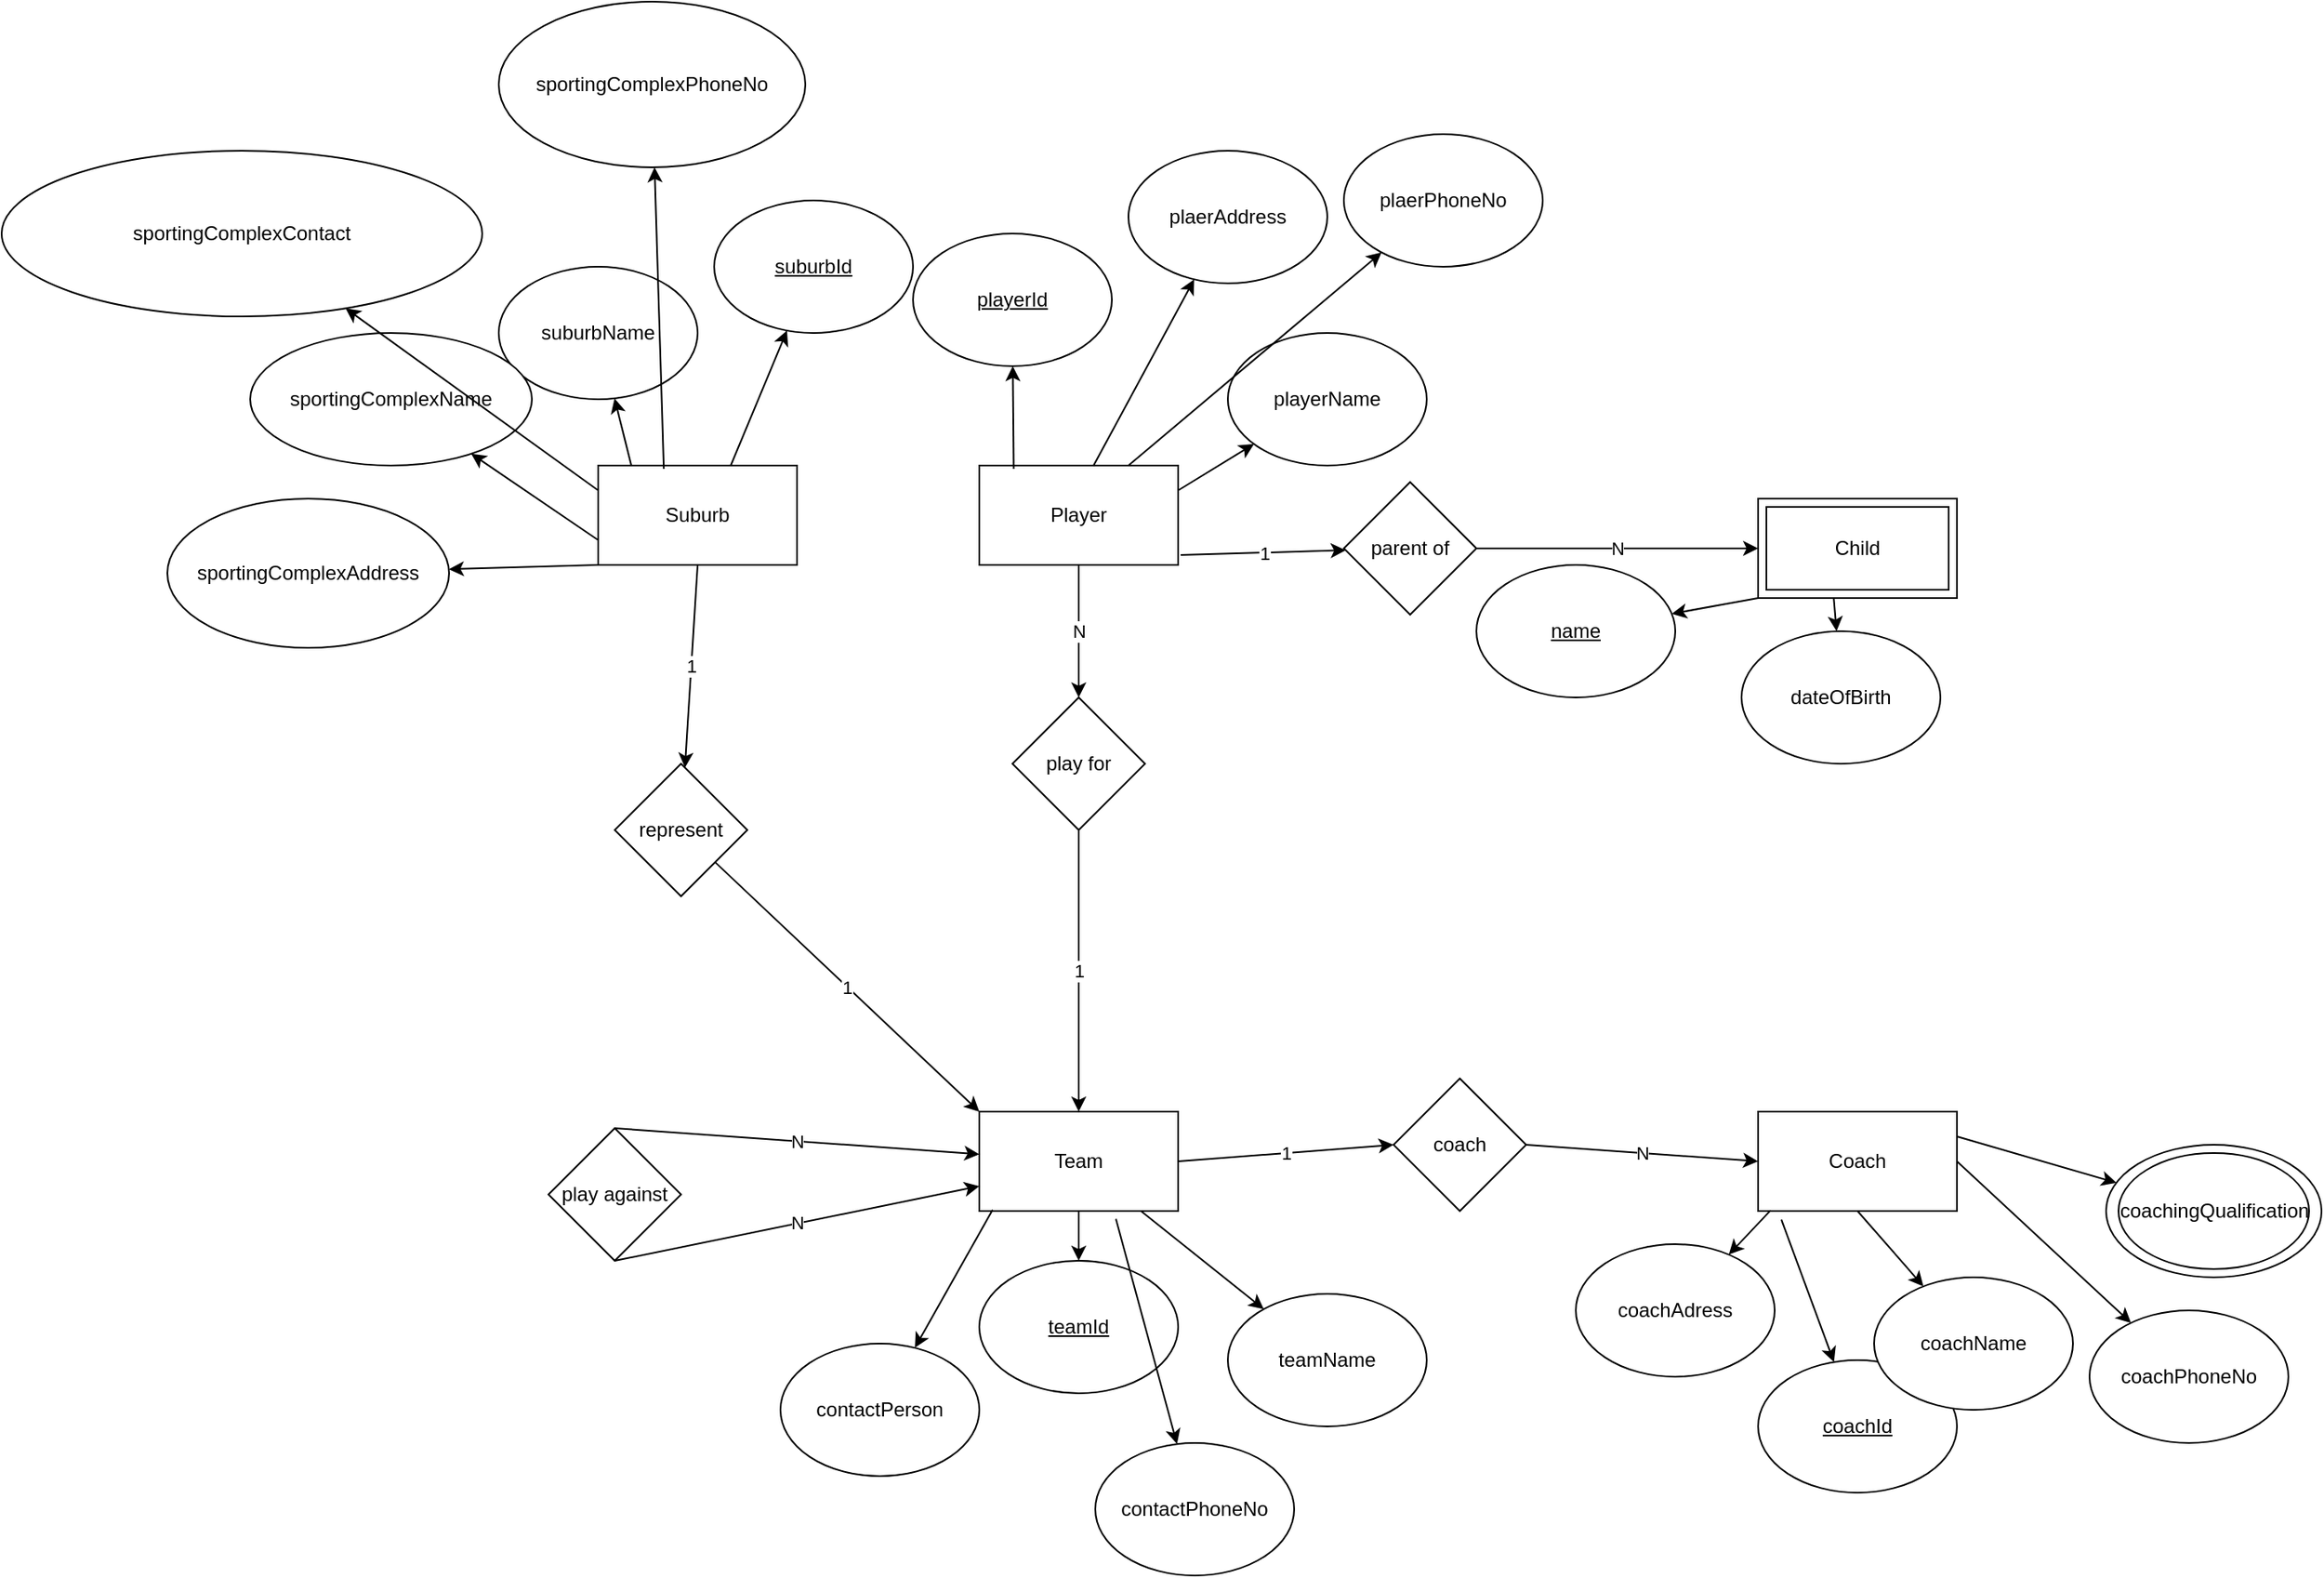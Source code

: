 <mxfile>
    <diagram id="M8AUKMXRQQVSd0Wptf4n" name="Page-1">
        <mxGraphModel dx="2047" dy="2015" grid="1" gridSize="10" guides="1" tooltips="1" connect="1" arrows="1" fold="1" page="1" pageScale="1" pageWidth="850" pageHeight="1100" math="0" shadow="0">
            <root>
                <mxCell id="0"/>
                <mxCell id="1" parent="0"/>
                <mxCell id="2" value="Suburb" style="rounded=0;whiteSpace=wrap;html=1;" vertex="1" parent="1">
                    <mxGeometry x="360" y="250" width="120" height="60" as="geometry"/>
                </mxCell>
                <mxCell id="3" value="Player" style="rounded=0;whiteSpace=wrap;html=1;" vertex="1" parent="1">
                    <mxGeometry x="590" y="250" width="120" height="60" as="geometry"/>
                </mxCell>
                <mxCell id="4" value="Child" style="rounded=0;whiteSpace=wrap;html=1;" vertex="1" parent="1">
                    <mxGeometry x="1060" y="270" width="120" height="60" as="geometry"/>
                </mxCell>
                <mxCell id="5" value="Child" style="rounded=0;whiteSpace=wrap;html=1;" vertex="1" parent="1">
                    <mxGeometry x="1060" y="270" width="120" height="60" as="geometry"/>
                </mxCell>
                <mxCell id="6" value="Team" style="rounded=0;whiteSpace=wrap;html=1;" vertex="1" parent="1">
                    <mxGeometry x="590" y="640" width="120" height="60" as="geometry"/>
                </mxCell>
                <mxCell id="8" value="Coach" style="rounded=0;whiteSpace=wrap;html=1;" vertex="1" parent="1">
                    <mxGeometry x="1060" y="640" width="120" height="60" as="geometry"/>
                </mxCell>
                <mxCell id="9" value="" style="endArrow=classic;html=1;" edge="1" parent="1" target="10">
                    <mxGeometry width="50" height="50" relative="1" as="geometry">
                        <mxPoint x="440" y="250" as="sourcePoint"/>
                        <mxPoint x="450" y="170" as="targetPoint"/>
                    </mxGeometry>
                </mxCell>
                <mxCell id="10" value="&lt;u&gt;suburbId&lt;/u&gt;" style="ellipse;whiteSpace=wrap;html=1;" vertex="1" parent="1">
                    <mxGeometry x="430" y="90" width="120" height="80" as="geometry"/>
                </mxCell>
                <mxCell id="11" value="" style="endArrow=classic;html=1;" edge="1" parent="1" target="12">
                    <mxGeometry width="50" height="50" relative="1" as="geometry">
                        <mxPoint x="380" y="250" as="sourcePoint"/>
                        <mxPoint x="360" y="170" as="targetPoint"/>
                    </mxGeometry>
                </mxCell>
                <mxCell id="12" value="suburbName" style="ellipse;whiteSpace=wrap;html=1;" vertex="1" parent="1">
                    <mxGeometry x="300" y="130" width="120" height="80" as="geometry"/>
                </mxCell>
                <mxCell id="13" value="" style="endArrow=classic;html=1;exitX=0;exitY=0.75;exitDx=0;exitDy=0;" edge="1" parent="1" source="2" target="14">
                    <mxGeometry width="50" height="50" relative="1" as="geometry">
                        <mxPoint x="410" y="310" as="sourcePoint"/>
                        <mxPoint x="260" y="210" as="targetPoint"/>
                    </mxGeometry>
                </mxCell>
                <mxCell id="14" value="sportingComplexName" style="ellipse;whiteSpace=wrap;html=1;" vertex="1" parent="1">
                    <mxGeometry x="150" y="170" width="170" height="80" as="geometry"/>
                </mxCell>
                <mxCell id="15" value="" style="endArrow=classic;html=1;exitX=0;exitY=1;exitDx=0;exitDy=0;" edge="1" parent="1" source="2" target="16">
                    <mxGeometry width="50" height="50" relative="1" as="geometry">
                        <mxPoint x="290" y="310" as="sourcePoint"/>
                        <mxPoint x="280" y="290" as="targetPoint"/>
                    </mxGeometry>
                </mxCell>
                <mxCell id="16" value="sportingComplexAddress" style="ellipse;whiteSpace=wrap;html=1;" vertex="1" parent="1">
                    <mxGeometry x="100" y="270" width="170" height="90" as="geometry"/>
                </mxCell>
                <mxCell id="17" value="" style="endArrow=classic;html=1;exitX=0.33;exitY=0.033;exitDx=0;exitDy=0;exitPerimeter=0;" edge="1" parent="1" source="2" target="18">
                    <mxGeometry width="50" height="50" relative="1" as="geometry">
                        <mxPoint x="290" y="310" as="sourcePoint"/>
                        <mxPoint x="430" y="70" as="targetPoint"/>
                    </mxGeometry>
                </mxCell>
                <mxCell id="18" value="sportingComplexPhoneNo" style="ellipse;whiteSpace=wrap;html=1;" vertex="1" parent="1">
                    <mxGeometry x="300" y="-30" width="185" height="100" as="geometry"/>
                </mxCell>
                <mxCell id="19" value="" style="endArrow=classic;html=1;exitX=0;exitY=0.25;exitDx=0;exitDy=0;" edge="1" parent="1" source="2" target="20">
                    <mxGeometry width="50" height="50" relative="1" as="geometry">
                        <mxPoint x="370" y="240" as="sourcePoint"/>
                        <mxPoint x="230" y="120" as="targetPoint"/>
                    </mxGeometry>
                </mxCell>
                <mxCell id="20" value="sportingComplexContact&lt;br&gt;" style="ellipse;whiteSpace=wrap;html=1;" vertex="1" parent="1">
                    <mxGeometry y="60" width="290" height="100" as="geometry"/>
                </mxCell>
                <mxCell id="21" value="" style="endArrow=classic;html=1;exitX=0.173;exitY=0.033;exitDx=0;exitDy=0;exitPerimeter=0;" edge="1" parent="1" source="3" target="22">
                    <mxGeometry width="50" height="50" relative="1" as="geometry">
                        <mxPoint x="560" y="240" as="sourcePoint"/>
                        <mxPoint x="670" y="180" as="targetPoint"/>
                    </mxGeometry>
                </mxCell>
                <mxCell id="22" value="&lt;u&gt;playerId&lt;/u&gt;" style="ellipse;whiteSpace=wrap;html=1;" vertex="1" parent="1">
                    <mxGeometry x="550" y="110" width="120" height="80" as="geometry"/>
                </mxCell>
                <mxCell id="23" value="" style="endArrow=classic;html=1;exitX=1;exitY=0.25;exitDx=0;exitDy=0;" edge="1" parent="1" source="3" target="24">
                    <mxGeometry width="50" height="50" relative="1" as="geometry">
                        <mxPoint x="560" y="240" as="sourcePoint"/>
                        <mxPoint x="740" y="250" as="targetPoint"/>
                    </mxGeometry>
                </mxCell>
                <mxCell id="24" value="playerName" style="ellipse;whiteSpace=wrap;html=1;" vertex="1" parent="1">
                    <mxGeometry x="740" y="170" width="120" height="80" as="geometry"/>
                </mxCell>
                <mxCell id="25" value="" style="endArrow=classic;html=1;exitX=0.573;exitY=0.007;exitDx=0;exitDy=0;exitPerimeter=0;" edge="1" parent="1" source="3" target="26">
                    <mxGeometry width="50" height="50" relative="1" as="geometry">
                        <mxPoint x="570" y="240" as="sourcePoint"/>
                        <mxPoint x="700" y="160" as="targetPoint"/>
                    </mxGeometry>
                </mxCell>
                <mxCell id="26" value="plaerAddress" style="ellipse;whiteSpace=wrap;html=1;" vertex="1" parent="1">
                    <mxGeometry x="680" y="60" width="120" height="80" as="geometry"/>
                </mxCell>
                <mxCell id="27" value="" style="endArrow=classic;html=1;exitX=0.75;exitY=0;exitDx=0;exitDy=0;" edge="1" parent="1" source="3" target="28">
                    <mxGeometry width="50" height="50" relative="1" as="geometry">
                        <mxPoint x="650" y="240" as="sourcePoint"/>
                        <mxPoint x="820" y="130" as="targetPoint"/>
                    </mxGeometry>
                </mxCell>
                <mxCell id="28" value="plaerPhoneNo" style="ellipse;whiteSpace=wrap;html=1;" vertex="1" parent="1">
                    <mxGeometry x="810" y="50" width="120" height="80" as="geometry"/>
                </mxCell>
                <mxCell id="29" value="" style="endArrow=classic;html=1;exitX=0;exitY=1;exitDx=0;exitDy=0;" edge="1" parent="1" source="5" target="30">
                    <mxGeometry width="50" height="50" relative="1" as="geometry">
                        <mxPoint x="1020" y="270" as="sourcePoint"/>
                        <mxPoint x="950" y="350" as="targetPoint"/>
                    </mxGeometry>
                </mxCell>
                <mxCell id="30" value="&lt;u&gt;name&lt;/u&gt;" style="ellipse;whiteSpace=wrap;html=1;" vertex="1" parent="1">
                    <mxGeometry x="890" y="310" width="120" height="80" as="geometry"/>
                </mxCell>
                <mxCell id="31" value="" style="endArrow=classic;html=1;exitX=0.38;exitY=0.993;exitDx=0;exitDy=0;exitPerimeter=0;" edge="1" parent="1" source="5" target="32">
                    <mxGeometry width="50" height="50" relative="1" as="geometry">
                        <mxPoint x="1020" y="270" as="sourcePoint"/>
                        <mxPoint x="1110" y="390" as="targetPoint"/>
                    </mxGeometry>
                </mxCell>
                <mxCell id="32" value="dateOfBirth" style="ellipse;whiteSpace=wrap;html=1;" vertex="1" parent="1">
                    <mxGeometry x="1050" y="350" width="120" height="80" as="geometry"/>
                </mxCell>
                <mxCell id="33" value="Child" style="rounded=0;whiteSpace=wrap;html=1;" vertex="1" parent="1">
                    <mxGeometry x="1065" y="275" width="110" height="50" as="geometry"/>
                </mxCell>
                <mxCell id="34" value="" style="endArrow=classic;html=1;exitX=0.5;exitY=1;exitDx=0;exitDy=0;" edge="1" parent="1" source="6" target="35">
                    <mxGeometry width="50" height="50" relative="1" as="geometry">
                        <mxPoint x="650" y="760" as="sourcePoint"/>
                        <mxPoint x="650" y="770" as="targetPoint"/>
                    </mxGeometry>
                </mxCell>
                <mxCell id="35" value="&lt;u&gt;teamId&lt;/u&gt;" style="ellipse;whiteSpace=wrap;html=1;" vertex="1" parent="1">
                    <mxGeometry x="590" y="730" width="120" height="80" as="geometry"/>
                </mxCell>
                <mxCell id="36" value="" style="endArrow=classic;html=1;exitX=0.813;exitY=1;exitDx=0;exitDy=0;exitPerimeter=0;" edge="1" parent="1" source="6" target="37">
                    <mxGeometry width="50" height="50" relative="1" as="geometry">
                        <mxPoint x="650" y="760" as="sourcePoint"/>
                        <mxPoint x="760" y="720" as="targetPoint"/>
                    </mxGeometry>
                </mxCell>
                <mxCell id="37" value="teamName" style="ellipse;whiteSpace=wrap;html=1;" vertex="1" parent="1">
                    <mxGeometry x="740" y="750" width="120" height="80" as="geometry"/>
                </mxCell>
                <mxCell id="38" value="" style="endArrow=classic;html=1;exitX=0.067;exitY=0.987;exitDx=0;exitDy=0;exitPerimeter=0;" edge="1" parent="1" source="6" target="39">
                    <mxGeometry width="50" height="50" relative="1" as="geometry">
                        <mxPoint x="650" y="760" as="sourcePoint"/>
                        <mxPoint x="540" y="760" as="targetPoint"/>
                    </mxGeometry>
                </mxCell>
                <mxCell id="39" value="contactPerson" style="ellipse;whiteSpace=wrap;html=1;" vertex="1" parent="1">
                    <mxGeometry x="470" y="780" width="120" height="80" as="geometry"/>
                </mxCell>
                <mxCell id="40" value="" style="endArrow=classic;html=1;exitX=0.687;exitY=1.08;exitDx=0;exitDy=0;exitPerimeter=0;" edge="1" parent="1" source="6" target="41">
                    <mxGeometry width="50" height="50" relative="1" as="geometry">
                        <mxPoint x="650" y="760" as="sourcePoint"/>
                        <mxPoint x="730" y="830" as="targetPoint"/>
                    </mxGeometry>
                </mxCell>
                <mxCell id="41" value="contactPhoneNo" style="ellipse;whiteSpace=wrap;html=1;" vertex="1" parent="1">
                    <mxGeometry x="660" y="840" width="120" height="80" as="geometry"/>
                </mxCell>
                <mxCell id="42" value="" style="endArrow=classic;html=1;exitX=0.117;exitY=1.087;exitDx=0;exitDy=0;exitPerimeter=0;" edge="1" parent="1" source="8" target="43">
                    <mxGeometry width="50" height="50" relative="1" as="geometry">
                        <mxPoint x="980" y="690" as="sourcePoint"/>
                        <mxPoint x="1120" y="830" as="targetPoint"/>
                    </mxGeometry>
                </mxCell>
                <mxCell id="43" value="&lt;u&gt;coachId&lt;/u&gt;" style="ellipse;whiteSpace=wrap;html=1;" vertex="1" parent="1">
                    <mxGeometry x="1060" y="790" width="120" height="80" as="geometry"/>
                </mxCell>
                <mxCell id="44" value="" style="edgeStyle=none;orthogonalLoop=1;jettySize=auto;html=1;exitX=1;exitY=0.5;exitDx=0;exitDy=0;" edge="1" parent="1" source="8" target="49">
                    <mxGeometry width="80" relative="1" as="geometry">
                        <mxPoint x="1020" y="590" as="sourcePoint"/>
                        <mxPoint x="1260" y="690" as="targetPoint"/>
                        <Array as="points"/>
                    </mxGeometry>
                </mxCell>
                <mxCell id="45" value="" style="endArrow=classic;html=1;exitX=0.5;exitY=1;exitDx=0;exitDy=0;" edge="1" parent="1" source="8" target="46">
                    <mxGeometry width="50" height="50" relative="1" as="geometry">
                        <mxPoint x="980" y="690" as="sourcePoint"/>
                        <mxPoint x="1180" y="780" as="targetPoint"/>
                    </mxGeometry>
                </mxCell>
                <mxCell id="46" value="coachName" style="ellipse;whiteSpace=wrap;html=1;" vertex="1" parent="1">
                    <mxGeometry x="1130" y="740" width="120" height="80" as="geometry"/>
                </mxCell>
                <mxCell id="47" value="" style="endArrow=classic;html=1;exitX=0.063;exitY=0.993;exitDx=0;exitDy=0;exitPerimeter=0;" edge="1" parent="1" source="8" target="48">
                    <mxGeometry width="50" height="50" relative="1" as="geometry">
                        <mxPoint x="980" y="690" as="sourcePoint"/>
                        <mxPoint x="1020" y="760" as="targetPoint"/>
                    </mxGeometry>
                </mxCell>
                <mxCell id="48" value="coachAdress" style="ellipse;whiteSpace=wrap;html=1;" vertex="1" parent="1">
                    <mxGeometry x="950" y="720" width="120" height="80" as="geometry"/>
                </mxCell>
                <mxCell id="49" value="coachPhoneNo" style="ellipse;whiteSpace=wrap;html=1;" vertex="1" parent="1">
                    <mxGeometry x="1260" y="760" width="120" height="80" as="geometry"/>
                </mxCell>
                <mxCell id="51" value="" style="endArrow=classic;html=1;exitX=1;exitY=0.25;exitDx=0;exitDy=0;" edge="1" parent="1" source="8" target="52">
                    <mxGeometry width="50" height="50" relative="1" as="geometry">
                        <mxPoint x="1180" y="740" as="sourcePoint"/>
                        <mxPoint x="1280" y="680" as="targetPoint"/>
                    </mxGeometry>
                </mxCell>
                <mxCell id="52" value="coachingQualification" style="ellipse;whiteSpace=wrap;html=1;" vertex="1" parent="1">
                    <mxGeometry x="1270" y="660" width="130" height="80" as="geometry"/>
                </mxCell>
                <mxCell id="53" value="represent" style="rhombus;whiteSpace=wrap;html=1;" vertex="1" parent="1">
                    <mxGeometry x="370" y="430" width="80" height="80" as="geometry"/>
                </mxCell>
                <mxCell id="54" value="1" style="endArrow=classic;html=1;entryX=0;entryY=0;entryDx=0;entryDy=0;" edge="1" parent="1" source="53" target="6">
                    <mxGeometry width="50" height="50" relative="1" as="geometry">
                        <mxPoint x="410" y="630" as="sourcePoint"/>
                        <mxPoint x="460" y="580" as="targetPoint"/>
                    </mxGeometry>
                </mxCell>
                <mxCell id="55" value="1" style="endArrow=classic;html=1;exitX=0.5;exitY=1;exitDx=0;exitDy=0;" edge="1" parent="1" source="2" target="53">
                    <mxGeometry width="50" height="50" relative="1" as="geometry">
                        <mxPoint x="410" y="420" as="sourcePoint"/>
                        <mxPoint x="460" y="370" as="targetPoint"/>
                    </mxGeometry>
                </mxCell>
                <mxCell id="56" value="play for" style="rhombus;whiteSpace=wrap;html=1;" vertex="1" parent="1">
                    <mxGeometry x="610" y="390" width="80" height="80" as="geometry"/>
                </mxCell>
                <mxCell id="58" value="1" style="endArrow=classic;html=1;exitX=0.5;exitY=1;exitDx=0;exitDy=0;entryX=0.5;entryY=0;entryDx=0;entryDy=0;" edge="1" parent="1" source="56" target="6">
                    <mxGeometry width="50" height="50" relative="1" as="geometry">
                        <mxPoint x="640" y="420" as="sourcePoint"/>
                        <mxPoint x="690" y="370" as="targetPoint"/>
                    </mxGeometry>
                </mxCell>
                <mxCell id="59" value="N" style="endArrow=classic;html=1;exitX=0.5;exitY=1;exitDx=0;exitDy=0;entryX=0.5;entryY=0;entryDx=0;entryDy=0;" edge="1" parent="1" source="3" target="56">
                    <mxGeometry width="50" height="50" relative="1" as="geometry">
                        <mxPoint x="640" y="420" as="sourcePoint"/>
                        <mxPoint x="690" y="370" as="targetPoint"/>
                    </mxGeometry>
                </mxCell>
                <mxCell id="60" value="coach" style="rhombus;whiteSpace=wrap;html=1;" vertex="1" parent="1">
                    <mxGeometry x="840" y="620" width="80" height="80" as="geometry"/>
                </mxCell>
                <mxCell id="61" value="1" style="endArrow=classic;html=1;exitX=1;exitY=0.5;exitDx=0;exitDy=0;entryX=0;entryY=0.5;entryDx=0;entryDy=0;" edge="1" parent="1" source="6" target="60">
                    <mxGeometry width="50" height="50" relative="1" as="geometry">
                        <mxPoint x="640" y="620" as="sourcePoint"/>
                        <mxPoint x="690" y="570" as="targetPoint"/>
                    </mxGeometry>
                </mxCell>
                <mxCell id="62" value="N" style="endArrow=classic;html=1;exitX=1;exitY=0.5;exitDx=0;exitDy=0;entryX=0;entryY=0.5;entryDx=0;entryDy=0;" edge="1" parent="1" source="60" target="8">
                    <mxGeometry width="50" height="50" relative="1" as="geometry">
                        <mxPoint x="640" y="620" as="sourcePoint"/>
                        <mxPoint x="690" y="570" as="targetPoint"/>
                    </mxGeometry>
                </mxCell>
                <mxCell id="64" value="parent of" style="rhombus;whiteSpace=wrap;html=1;" vertex="1" parent="1">
                    <mxGeometry x="810" y="260" width="80" height="80" as="geometry"/>
                </mxCell>
                <mxCell id="65" value="1" style="endArrow=classic;html=1;exitX=1.013;exitY=0.9;exitDx=0;exitDy=0;exitPerimeter=0;" edge="1" parent="1" source="3" target="64">
                    <mxGeometry width="50" height="50" relative="1" as="geometry">
                        <mxPoint x="670" y="520" as="sourcePoint"/>
                        <mxPoint x="720" y="470" as="targetPoint"/>
                    </mxGeometry>
                </mxCell>
                <mxCell id="66" value="N" style="endArrow=classic;html=1;exitX=1;exitY=0.5;exitDx=0;exitDy=0;entryX=0;entryY=0.5;entryDx=0;entryDy=0;" edge="1" parent="1" source="64" target="5">
                    <mxGeometry width="50" height="50" relative="1" as="geometry">
                        <mxPoint x="670" y="520" as="sourcePoint"/>
                        <mxPoint x="720" y="470" as="targetPoint"/>
                    </mxGeometry>
                </mxCell>
                <mxCell id="67" value="play against" style="rhombus;whiteSpace=wrap;html=1;" vertex="1" parent="1">
                    <mxGeometry x="330" y="650" width="80" height="80" as="geometry"/>
                </mxCell>
                <mxCell id="68" value="N" style="endArrow=classic;html=1;exitX=0.5;exitY=0;exitDx=0;exitDy=0;" edge="1" parent="1" source="67" target="6">
                    <mxGeometry width="50" height="50" relative="1" as="geometry">
                        <mxPoint x="310" y="810" as="sourcePoint"/>
                        <mxPoint x="360" y="760" as="targetPoint"/>
                    </mxGeometry>
                </mxCell>
                <mxCell id="69" value="N" style="endArrow=classic;html=1;exitX=0.5;exitY=1;exitDx=0;exitDy=0;entryX=0;entryY=0.75;entryDx=0;entryDy=0;" edge="1" parent="1" source="67" target="6">
                    <mxGeometry width="50" height="50" relative="1" as="geometry">
                        <mxPoint x="380" y="660" as="sourcePoint"/>
                        <mxPoint x="600" y="675.714" as="targetPoint"/>
                    </mxGeometry>
                </mxCell>
                <mxCell id="70" value="coachingQualification" style="ellipse;whiteSpace=wrap;html=1;" vertex="1" parent="1">
                    <mxGeometry x="1277.5" y="665" width="115" height="70" as="geometry"/>
                </mxCell>
            </root>
        </mxGraphModel>
    </diagram>
</mxfile>